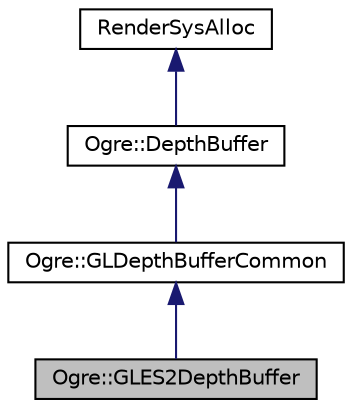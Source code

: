 digraph "Ogre::GLES2DepthBuffer"
{
  bgcolor="transparent";
  edge [fontname="Helvetica",fontsize="10",labelfontname="Helvetica",labelfontsize="10"];
  node [fontname="Helvetica",fontsize="10",shape=record];
  Node0 [label="Ogre::GLES2DepthBuffer",height=0.2,width=0.4,color="black", fillcolor="grey75", style="filled", fontcolor="black"];
  Node1 -> Node0 [dir="back",color="midnightblue",fontsize="10",style="solid",fontname="Helvetica"];
  Node1 [label="Ogre::GLDepthBufferCommon",height=0.2,width=0.4,color="black",URL="$class_ogre_1_1_g_l_depth_buffer_common.html",tooltip="OpenGL supports 3 different methods: FBO, pbuffer & Copy. "];
  Node2 -> Node1 [dir="back",color="midnightblue",fontsize="10",style="solid",fontname="Helvetica"];
  Node2 [label="Ogre::DepthBuffer",height=0.2,width=0.4,color="black",URL="$class_ogre_1_1_depth_buffer.html",tooltip="An abstract class that contains a depth/stencil buffer. "];
  Node3 -> Node2 [dir="back",color="midnightblue",fontsize="10",style="solid",fontname="Helvetica"];
  Node3 [label="RenderSysAlloc",height=0.2,width=0.4,color="black",URL="$class_ogre_1_1_allocated_object.html"];
}
